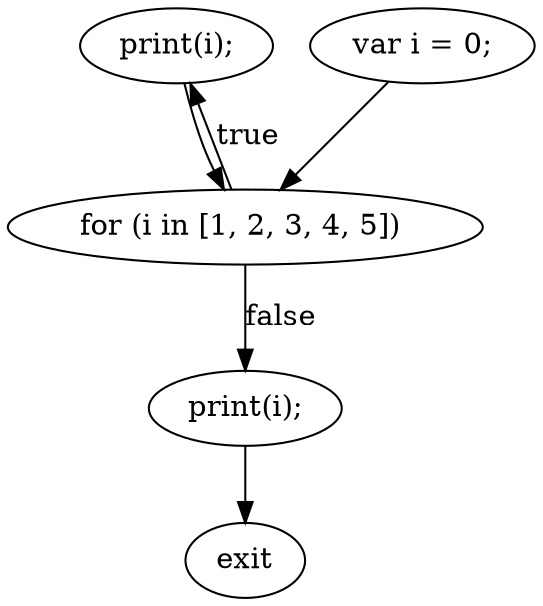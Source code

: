 digraph {
"0" [label="print(i);\n"] 
"1" [label="exit"] 
"2" [label="print(i);\n"] 
"3" [label="for (i in [1, 2, 3, 4, 5]) "] 
"4" [label="var i = 0;\n"] 
"0" -> "3" [label=""] 
"2" -> "1" [label=""] 
"3" -> "2" [label="false"] 
"3" -> "0" [label="true"] 
"4" -> "3" [label=""] 
}
